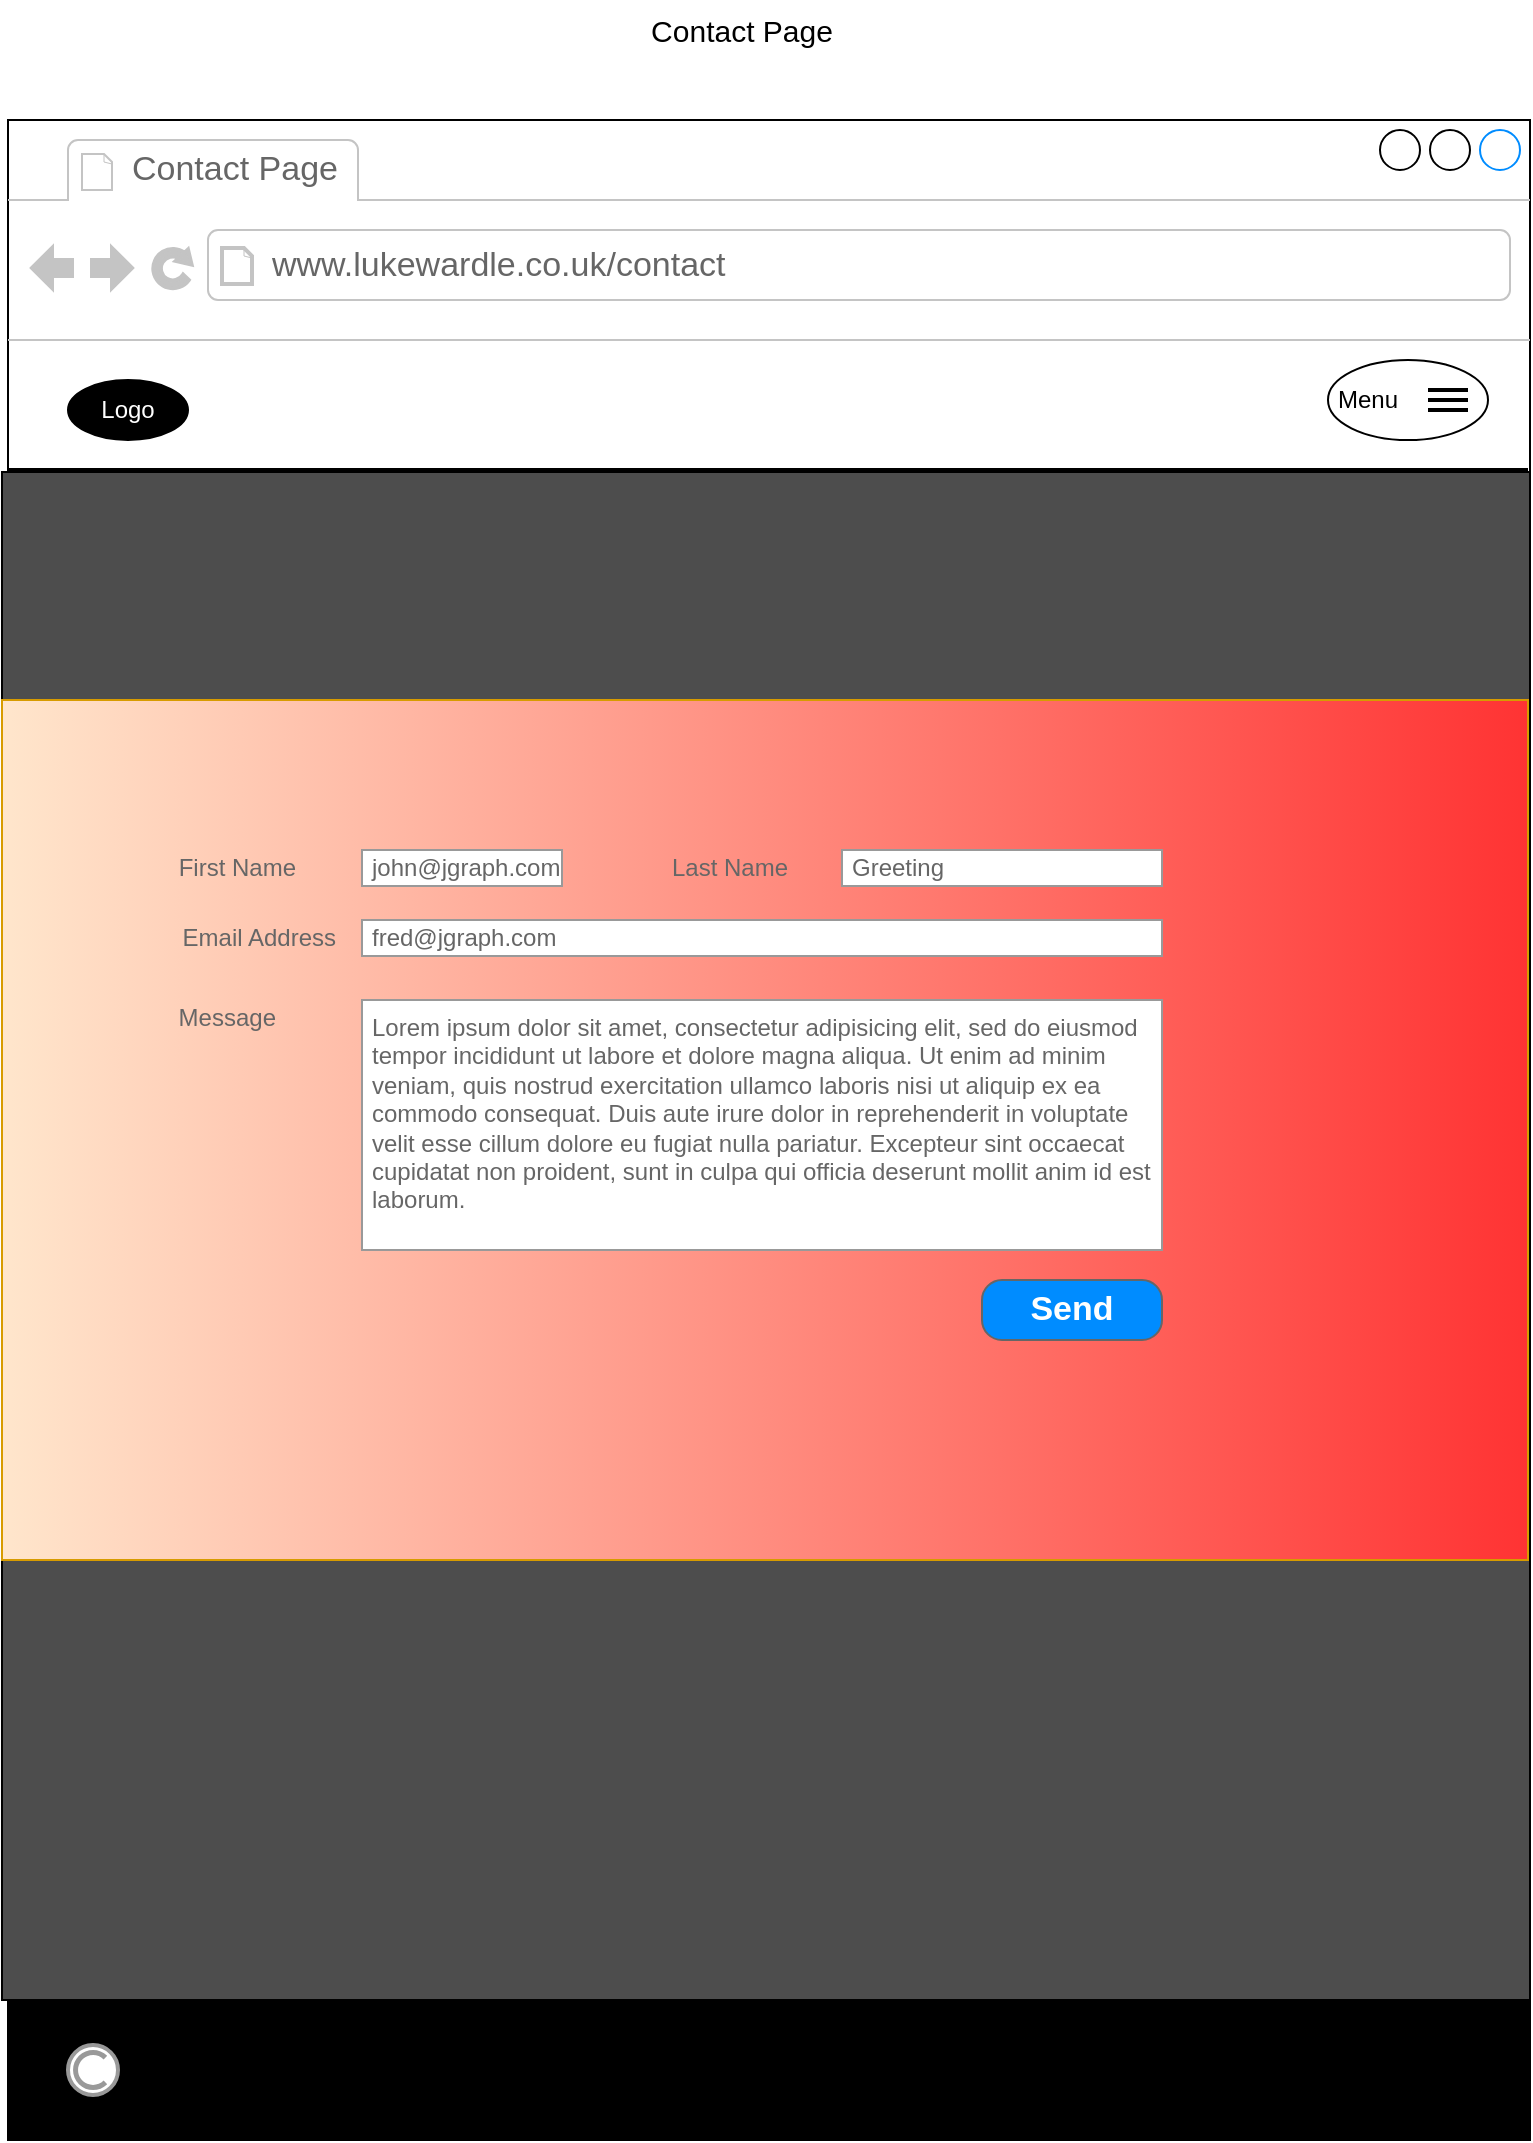 <mxfile version="21.1.7" type="device">
  <diagram name="Page-1" id="Y7Nr0Ft3FKeqA8GHlqLD">
    <mxGraphModel dx="2017" dy="788" grid="1" gridSize="10" guides="1" tooltips="1" connect="1" arrows="1" fold="1" page="1" pageScale="1" pageWidth="827" pageHeight="1169" math="0" shadow="0">
      <root>
        <mxCell id="0" />
        <mxCell id="1" parent="0" />
        <mxCell id="ngZK3lVCmSARFCQLHR2R-2" value="" style="strokeWidth=1;shadow=0;dashed=0;align=center;html=1;shape=mxgraph.mockup.containers.browserWindow;rSize=0;strokeColor2=#008cff;strokeColor3=#c4c4c4;mainText=,;recursiveResize=0;" parent="1" vertex="1">
          <mxGeometry x="33" y="70" width="761" height="1010" as="geometry" />
        </mxCell>
        <mxCell id="ngZK3lVCmSARFCQLHR2R-3" value="Contact Page" style="strokeWidth=1;shadow=0;dashed=0;align=center;html=1;shape=mxgraph.mockup.containers.anchor;fontSize=17;fontColor=#666666;align=left;whiteSpace=wrap;" parent="ngZK3lVCmSARFCQLHR2R-2" vertex="1">
          <mxGeometry x="60" y="12" width="110" height="26" as="geometry" />
        </mxCell>
        <mxCell id="ngZK3lVCmSARFCQLHR2R-4" value="www.lukewardle.co.uk/contact" style="strokeWidth=1;shadow=0;dashed=0;align=center;html=1;shape=mxgraph.mockup.containers.anchor;rSize=0;fontSize=17;fontColor=#666666;align=left;" parent="ngZK3lVCmSARFCQLHR2R-2" vertex="1">
          <mxGeometry x="130" y="60" width="250" height="26" as="geometry" />
        </mxCell>
        <mxCell id="ngZK3lVCmSARFCQLHR2R-13" value="" style="ellipse;whiteSpace=wrap;html=1;fillColor=#000000;" parent="ngZK3lVCmSARFCQLHR2R-2" vertex="1">
          <mxGeometry x="30" y="130" width="60" height="30" as="geometry" />
        </mxCell>
        <mxCell id="ngZK3lVCmSARFCQLHR2R-15" value="" style="line;strokeWidth=2;html=1;" parent="ngZK3lVCmSARFCQLHR2R-2" vertex="1">
          <mxGeometry y="170" width="760" height="10" as="geometry" />
        </mxCell>
        <mxCell id="ngZK3lVCmSARFCQLHR2R-16" value="" style="ellipse;whiteSpace=wrap;html=1;" parent="ngZK3lVCmSARFCQLHR2R-2" vertex="1">
          <mxGeometry x="660" y="120" width="80" height="40" as="geometry" />
        </mxCell>
        <mxCell id="ngZK3lVCmSARFCQLHR2R-17" value="Menu" style="text;html=1;strokeColor=none;fillColor=none;align=center;verticalAlign=middle;whiteSpace=wrap;rounded=0;" parent="ngZK3lVCmSARFCQLHR2R-2" vertex="1">
          <mxGeometry x="650" y="125" width="60" height="30" as="geometry" />
        </mxCell>
        <mxCell id="ngZK3lVCmSARFCQLHR2R-19" value="" style="line;strokeWidth=2;html=1;" parent="ngZK3lVCmSARFCQLHR2R-2" vertex="1">
          <mxGeometry x="710" y="130" width="20" height="10" as="geometry" />
        </mxCell>
        <mxCell id="ngZK3lVCmSARFCQLHR2R-20" value="" style="line;strokeWidth=2;html=1;" parent="ngZK3lVCmSARFCQLHR2R-2" vertex="1">
          <mxGeometry x="710" y="135" width="20" height="10" as="geometry" />
        </mxCell>
        <mxCell id="ngZK3lVCmSARFCQLHR2R-21" value="" style="line;strokeWidth=2;html=1;" parent="ngZK3lVCmSARFCQLHR2R-2" vertex="1">
          <mxGeometry x="710" y="140" width="20" height="10" as="geometry" />
        </mxCell>
        <mxCell id="ngZK3lVCmSARFCQLHR2R-22" value="Logo" style="text;html=1;strokeColor=none;fillColor=none;align=center;verticalAlign=middle;whiteSpace=wrap;rounded=0;fontColor=#FFFFFF;" parent="ngZK3lVCmSARFCQLHR2R-2" vertex="1">
          <mxGeometry x="30" y="135" width="60" height="20" as="geometry" />
        </mxCell>
        <mxCell id="ngZK3lVCmSARFCQLHR2R-23" value="" style="rounded=0;whiteSpace=wrap;html=1;labelBackgroundColor=#1A1A1A;fillColor=#000000;" parent="ngZK3lVCmSARFCQLHR2R-2" vertex="1">
          <mxGeometry y="940" width="760" height="70" as="geometry" />
        </mxCell>
        <mxCell id="ngZK3lVCmSARFCQLHR2R-29" value="" style="strokeColor=#999999;verticalLabelPosition=bottom;shadow=0;dashed=0;verticalAlign=top;strokeWidth=2;html=1;shape=mxgraph.mockup.misc.copyrightIcon;" parent="ngZK3lVCmSARFCQLHR2R-2" vertex="1">
          <mxGeometry x="30" y="962.5" width="25" height="25" as="geometry" />
        </mxCell>
        <mxCell id="ngZK3lVCmSARFCQLHR2R-5" value="&lt;font style=&quot;font-size: 15px;&quot;&gt;Contact Page&lt;/font&gt;" style="text;html=1;strokeColor=none;fillColor=none;align=center;verticalAlign=middle;whiteSpace=wrap;rounded=0;" parent="1" vertex="1">
          <mxGeometry x="80" y="10" width="640" height="30" as="geometry" />
        </mxCell>
        <mxCell id="XMqedt6ttRRI5glgOud--1" value="" style="rounded=0;whiteSpace=wrap;html=1;fillColor=#4D4D4D;" vertex="1" parent="1">
          <mxGeometry x="30" y="246" width="764" height="764" as="geometry" />
        </mxCell>
        <mxCell id="ngZK3lVCmSARFCQLHR2R-35" value="" style="verticalLabelPosition=bottom;verticalAlign=top;html=1;shape=mxgraph.basic.rect;fillColor2=none;strokeWidth=1;size=20;indent=5;fillColor=#ffe6cc;strokeColor=#d79b00;gradientColor=#FF3333;gradientDirection=east;" parent="1" vertex="1">
          <mxGeometry x="30" y="360" width="763" height="430" as="geometry" />
        </mxCell>
        <mxCell id="XMqedt6ttRRI5glgOud--2" value="First Name" style="strokeWidth=1;shadow=0;dashed=0;align=center;html=1;shape=mxgraph.mockup.forms.anchor;align=right;spacingRight=2;fontColor=#666666;" vertex="1" parent="1">
          <mxGeometry x="130" y="435" width="50" height="18" as="geometry" />
        </mxCell>
        <mxCell id="XMqedt6ttRRI5glgOud--3" value="john@jgraph.com" style="strokeWidth=1;shadow=0;dashed=0;align=center;html=1;shape=mxgraph.mockup.forms.rrect;fillColor=#ffffff;rSize=0;fontColor=#666666;align=left;spacingLeft=3;strokeColor=#999999;" vertex="1" parent="1">
          <mxGeometry x="210" y="435" width="100" height="18" as="geometry" />
        </mxCell>
        <mxCell id="XMqedt6ttRRI5glgOud--4" value="Last Name" style="strokeWidth=1;shadow=0;dashed=0;align=center;html=1;shape=mxgraph.mockup.forms.anchor;align=right;spacingRight=2;fontColor=#666666;" vertex="1" parent="1">
          <mxGeometry x="360" y="435" width="66" height="18" as="geometry" />
        </mxCell>
        <mxCell id="XMqedt6ttRRI5glgOud--5" value="Greeting" style="strokeWidth=1;shadow=0;dashed=0;align=center;html=1;shape=mxgraph.mockup.forms.rrect;fillColor=#ffffff;rSize=0;fontColor=#666666;align=left;spacingLeft=3;strokeColor=#999999;" vertex="1" parent="1">
          <mxGeometry x="450" y="435" width="160" height="18" as="geometry" />
        </mxCell>
        <mxCell id="XMqedt6ttRRI5glgOud--6" value="Email Address" style="strokeWidth=1;shadow=0;dashed=0;align=center;html=1;shape=mxgraph.mockup.forms.anchor;align=right;spacingRight=2;fontColor=#666666;" vertex="1" parent="1">
          <mxGeometry x="150" y="470" width="50" height="18" as="geometry" />
        </mxCell>
        <mxCell id="XMqedt6ttRRI5glgOud--7" value="fred@jgraph.com" style="strokeWidth=1;shadow=0;dashed=0;align=center;html=1;shape=mxgraph.mockup.forms.rrect;fillColor=#ffffff;rSize=0;fontColor=#666666;align=left;spacingLeft=3;strokeColor=#999999;" vertex="1" parent="1">
          <mxGeometry x="210" y="470" width="400" height="18" as="geometry" />
        </mxCell>
        <mxCell id="XMqedt6ttRRI5glgOud--12" value="Lorem ipsum dolor sit amet, consectetur adipisicing elit, sed do eiusmod tempor incididunt ut labore et dolore magna aliqua. Ut enim ad minim veniam, quis nostrud exercitation ullamco laboris nisi ut aliquip ex ea commodo consequat. Duis aute irure dolor in reprehenderit in voluptate velit esse cillum dolore eu fugiat nulla pariatur. Excepteur sint occaecat cupidatat non proident, sunt in culpa qui officia deserunt mollit anim id est laborum." style="strokeWidth=1;shadow=0;dashed=0;align=center;html=1;shape=mxgraph.mockup.forms.rrect;fillColor=#ffffff;rSize=0;fontColor=#666666;align=left;spacingLeft=3;strokeColor=#999999;verticalAlign=top;whiteSpace=wrap;" vertex="1" parent="1">
          <mxGeometry x="210" y="510" width="400" height="125" as="geometry" />
        </mxCell>
        <mxCell id="XMqedt6ttRRI5glgOud--14" value="Message" style="strokeWidth=1;shadow=0;dashed=0;align=center;html=1;shape=mxgraph.mockup.forms.anchor;align=right;spacingRight=2;fontColor=#666666;" vertex="1" parent="1">
          <mxGeometry x="120" y="510" width="50" height="18" as="geometry" />
        </mxCell>
        <mxCell id="XMqedt6ttRRI5glgOud--15" value="Send" style="strokeWidth=1;shadow=0;dashed=0;align=center;html=1;shape=mxgraph.mockup.buttons.button;strokeColor=#666666;fontColor=#ffffff;mainText=;buttonStyle=round;fontSize=17;fontStyle=1;fillColor=#008cff;whiteSpace=wrap;" vertex="1" parent="1">
          <mxGeometry x="520" y="650" width="90" height="30" as="geometry" />
        </mxCell>
      </root>
    </mxGraphModel>
  </diagram>
</mxfile>
